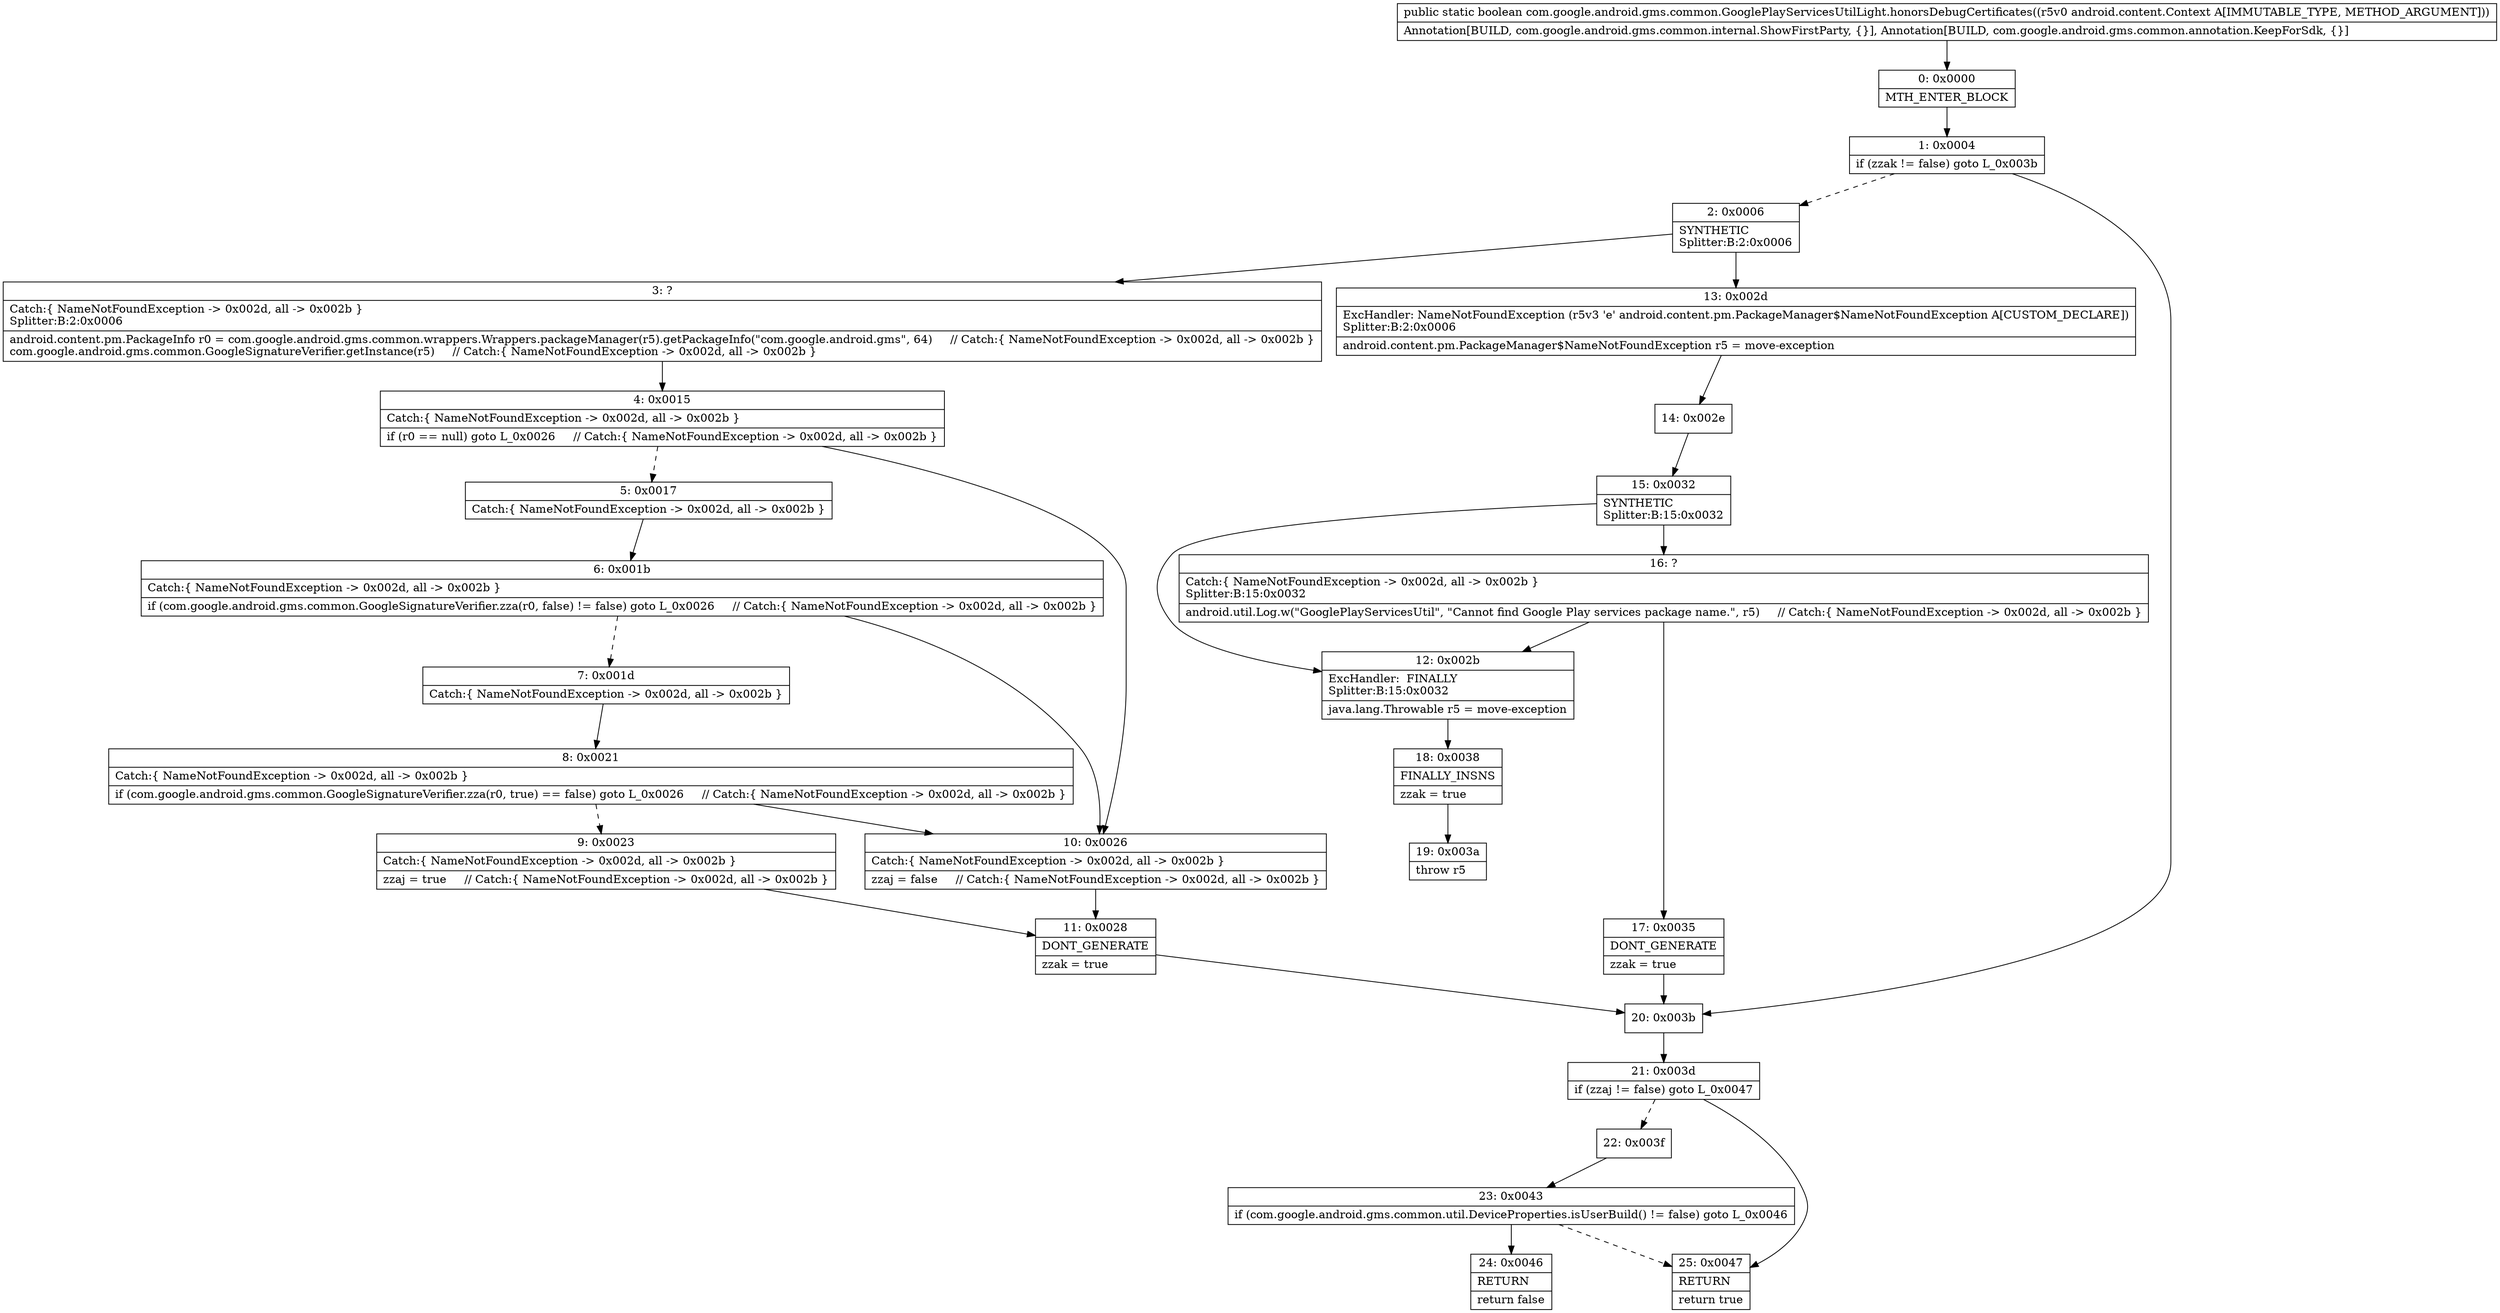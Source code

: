 digraph "CFG forcom.google.android.gms.common.GooglePlayServicesUtilLight.honorsDebugCertificates(Landroid\/content\/Context;)Z" {
Node_0 [shape=record,label="{0\:\ 0x0000|MTH_ENTER_BLOCK\l}"];
Node_1 [shape=record,label="{1\:\ 0x0004|if (zzak != false) goto L_0x003b\l}"];
Node_2 [shape=record,label="{2\:\ 0x0006|SYNTHETIC\lSplitter:B:2:0x0006\l}"];
Node_3 [shape=record,label="{3\:\ ?|Catch:\{ NameNotFoundException \-\> 0x002d, all \-\> 0x002b \}\lSplitter:B:2:0x0006\l|android.content.pm.PackageInfo r0 = com.google.android.gms.common.wrappers.Wrappers.packageManager(r5).getPackageInfo(\"com.google.android.gms\", 64)     \/\/ Catch:\{ NameNotFoundException \-\> 0x002d, all \-\> 0x002b \}\lcom.google.android.gms.common.GoogleSignatureVerifier.getInstance(r5)     \/\/ Catch:\{ NameNotFoundException \-\> 0x002d, all \-\> 0x002b \}\l}"];
Node_4 [shape=record,label="{4\:\ 0x0015|Catch:\{ NameNotFoundException \-\> 0x002d, all \-\> 0x002b \}\l|if (r0 == null) goto L_0x0026     \/\/ Catch:\{ NameNotFoundException \-\> 0x002d, all \-\> 0x002b \}\l}"];
Node_5 [shape=record,label="{5\:\ 0x0017|Catch:\{ NameNotFoundException \-\> 0x002d, all \-\> 0x002b \}\l}"];
Node_6 [shape=record,label="{6\:\ 0x001b|Catch:\{ NameNotFoundException \-\> 0x002d, all \-\> 0x002b \}\l|if (com.google.android.gms.common.GoogleSignatureVerifier.zza(r0, false) != false) goto L_0x0026     \/\/ Catch:\{ NameNotFoundException \-\> 0x002d, all \-\> 0x002b \}\l}"];
Node_7 [shape=record,label="{7\:\ 0x001d|Catch:\{ NameNotFoundException \-\> 0x002d, all \-\> 0x002b \}\l}"];
Node_8 [shape=record,label="{8\:\ 0x0021|Catch:\{ NameNotFoundException \-\> 0x002d, all \-\> 0x002b \}\l|if (com.google.android.gms.common.GoogleSignatureVerifier.zza(r0, true) == false) goto L_0x0026     \/\/ Catch:\{ NameNotFoundException \-\> 0x002d, all \-\> 0x002b \}\l}"];
Node_9 [shape=record,label="{9\:\ 0x0023|Catch:\{ NameNotFoundException \-\> 0x002d, all \-\> 0x002b \}\l|zzaj = true     \/\/ Catch:\{ NameNotFoundException \-\> 0x002d, all \-\> 0x002b \}\l}"];
Node_10 [shape=record,label="{10\:\ 0x0026|Catch:\{ NameNotFoundException \-\> 0x002d, all \-\> 0x002b \}\l|zzaj = false     \/\/ Catch:\{ NameNotFoundException \-\> 0x002d, all \-\> 0x002b \}\l}"];
Node_11 [shape=record,label="{11\:\ 0x0028|DONT_GENERATE\l|zzak = true\l}"];
Node_12 [shape=record,label="{12\:\ 0x002b|ExcHandler:  FINALLY\lSplitter:B:15:0x0032\l|java.lang.Throwable r5 = move\-exception\l}"];
Node_13 [shape=record,label="{13\:\ 0x002d|ExcHandler: NameNotFoundException (r5v3 'e' android.content.pm.PackageManager$NameNotFoundException A[CUSTOM_DECLARE])\lSplitter:B:2:0x0006\l|android.content.pm.PackageManager$NameNotFoundException r5 = move\-exception\l}"];
Node_14 [shape=record,label="{14\:\ 0x002e}"];
Node_15 [shape=record,label="{15\:\ 0x0032|SYNTHETIC\lSplitter:B:15:0x0032\l}"];
Node_16 [shape=record,label="{16\:\ ?|Catch:\{ NameNotFoundException \-\> 0x002d, all \-\> 0x002b \}\lSplitter:B:15:0x0032\l|android.util.Log.w(\"GooglePlayServicesUtil\", \"Cannot find Google Play services package name.\", r5)     \/\/ Catch:\{ NameNotFoundException \-\> 0x002d, all \-\> 0x002b \}\l}"];
Node_17 [shape=record,label="{17\:\ 0x0035|DONT_GENERATE\l|zzak = true\l}"];
Node_18 [shape=record,label="{18\:\ 0x0038|FINALLY_INSNS\l|zzak = true\l}"];
Node_19 [shape=record,label="{19\:\ 0x003a|throw r5\l}"];
Node_20 [shape=record,label="{20\:\ 0x003b}"];
Node_21 [shape=record,label="{21\:\ 0x003d|if (zzaj != false) goto L_0x0047\l}"];
Node_22 [shape=record,label="{22\:\ 0x003f}"];
Node_23 [shape=record,label="{23\:\ 0x0043|if (com.google.android.gms.common.util.DeviceProperties.isUserBuild() != false) goto L_0x0046\l}"];
Node_24 [shape=record,label="{24\:\ 0x0046|RETURN\l|return false\l}"];
Node_25 [shape=record,label="{25\:\ 0x0047|RETURN\l|return true\l}"];
MethodNode[shape=record,label="{public static boolean com.google.android.gms.common.GooglePlayServicesUtilLight.honorsDebugCertificates((r5v0 android.content.Context A[IMMUTABLE_TYPE, METHOD_ARGUMENT]))  | Annotation[BUILD, com.google.android.gms.common.internal.ShowFirstParty, \{\}], Annotation[BUILD, com.google.android.gms.common.annotation.KeepForSdk, \{\}]\l}"];
MethodNode -> Node_0;
Node_0 -> Node_1;
Node_1 -> Node_2[style=dashed];
Node_1 -> Node_20;
Node_2 -> Node_3;
Node_2 -> Node_13;
Node_3 -> Node_4;
Node_4 -> Node_5[style=dashed];
Node_4 -> Node_10;
Node_5 -> Node_6;
Node_6 -> Node_7[style=dashed];
Node_6 -> Node_10;
Node_7 -> Node_8;
Node_8 -> Node_9[style=dashed];
Node_8 -> Node_10;
Node_9 -> Node_11;
Node_10 -> Node_11;
Node_11 -> Node_20;
Node_12 -> Node_18;
Node_13 -> Node_14;
Node_14 -> Node_15;
Node_15 -> Node_16;
Node_15 -> Node_12;
Node_16 -> Node_17;
Node_16 -> Node_12;
Node_17 -> Node_20;
Node_18 -> Node_19;
Node_20 -> Node_21;
Node_21 -> Node_22[style=dashed];
Node_21 -> Node_25;
Node_22 -> Node_23;
Node_23 -> Node_24;
Node_23 -> Node_25[style=dashed];
}

